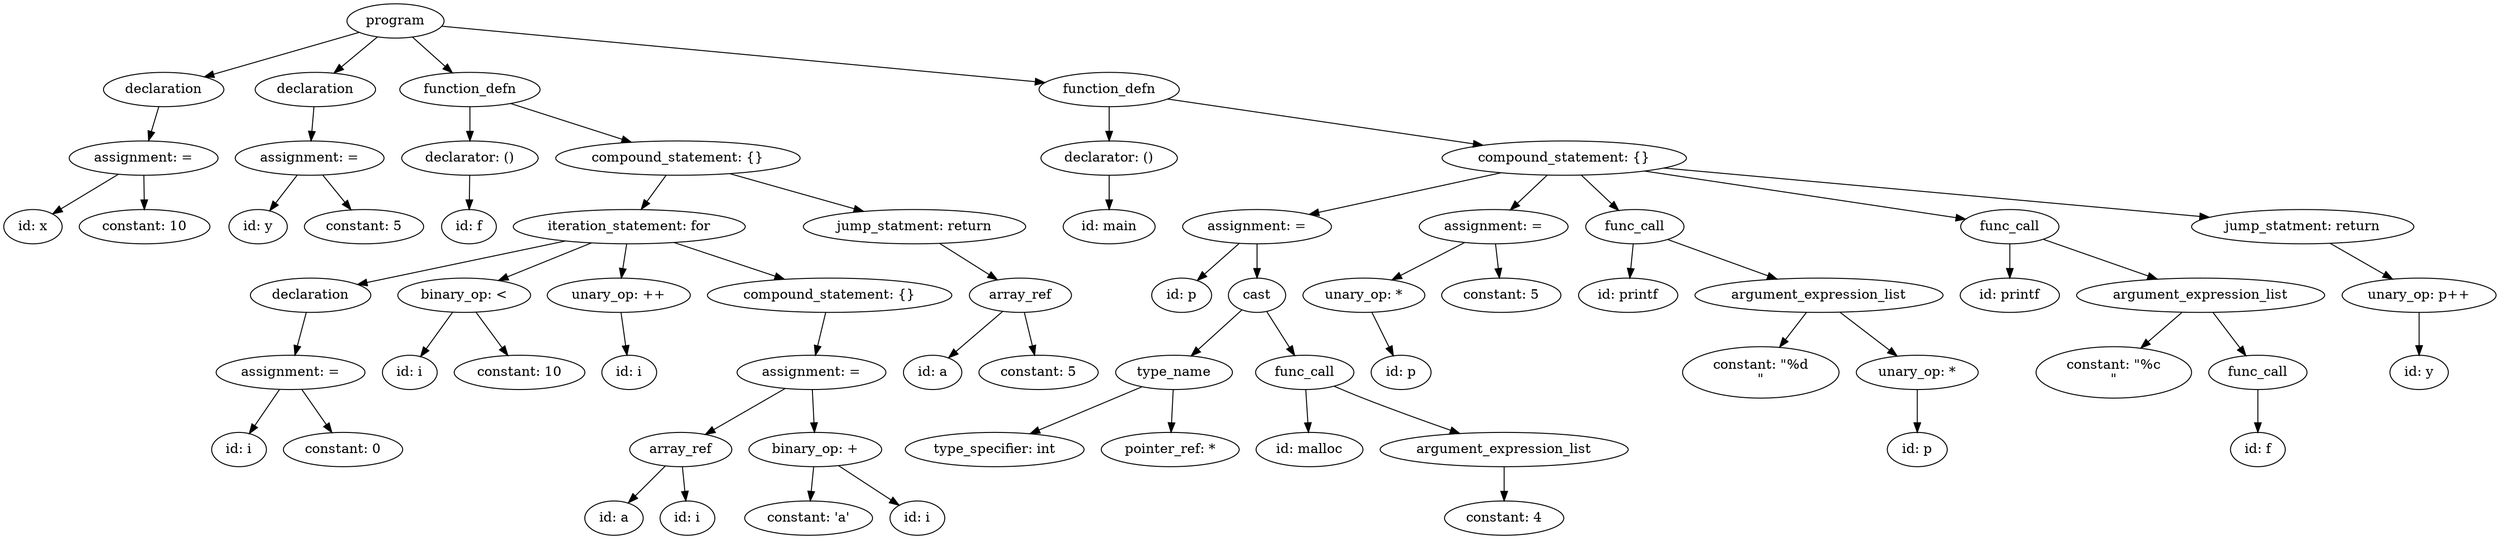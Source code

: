 strict digraph "" {
	graph [bb="0,0,2612.1,558"];
	node [label="\N"];
	163	[height=0.5,
		label=program,
		pos="410.55,540",
		width=1.4082];
	86	[height=0.5,
		label=declaration,
		pos="167.55,468",
		width=1.7512];
	163 -> 86	[pos="e,210.15,481.27 372.58,528.06 331.54,516.24 265.86,497.32 219.93,484.09"];
	96	[height=0.5,
		label=declaration,
		pos="326.55,468",
		width=1.7512];
	163 -> 96	[pos="e,346.12,485.31 391.49,523.12 380.37,513.85 366.16,502.01 353.86,491.76"];
	124	[height=0.5,
		label=function_defn,
		pos="488.55,468",
		width=2.0417];
	163 -> 124	[pos="e,470.1,485.55 428.25,523.12 438.4,514 451.33,502.4 462.61,492.28"];
	162	[height=0.5,
		label=function_defn,
		pos="1158.5,468",
		width=2.0417];
	163 -> 162	[pos="e,1091.1,475.31 459.05,534.46 585.56,522.62 926.42,490.72 1080.7,476.28"];
	85	[height=0.5,
		label="assignment: =",
		pos="146.55,396",
		width=2.1667];
	86 -> 85	[pos="e,151.73,414.28 162.46,450.05 160.13,442.26 157.29,432.82 154.67,424.08"];
	95	[height=0.5,
		label="assignment: =",
		pos="320.55,396",
		width=2.1667];
	96 -> 95	[pos="e,322.01,414.1 325.06,449.7 324.4,441.98 323.61,432.71 322.87,424.11"];
	99	[height=0.5,
		label="declarator: ()",
		pos="488.55,396",
		width=1.9861];
	124 -> 99	[pos="e,488.55,414.1 488.55,449.7 488.55,441.98 488.55,432.71 488.55,424.11"];
	123	[height=0.5,
		label="compound_statement: {}",
		pos="706.55,396",
		width=3.5566];
	124 -> 123	[pos="e,657.75,412.67 531.36,453.25 564.71,442.54 611.37,427.56 648.14,415.75"];
	127	[height=0.5,
		label="declarator: ()",
		pos="1158.5,396",
		width=1.9861];
	162 -> 127	[pos="e,1158.5,414.1 1158.5,449.7 1158.5,441.98 1158.5,432.71 1158.5,424.11"];
	161	[height=0.5,
		label="compound_statement: {}",
		pos="1635.5,396",
		width=3.5566];
	162 -> 161	[pos="e,1550.2,409.52 1219.9,457.99 1301.1,446.08 1445,424.97 1540.3,410.98"];
	83	[height=0.5,
		label="id: x",
		pos="30.547,324",
		width=0.84854];
	85 -> 83	[pos="e,51.256,337.5 119.93,378.94 102,368.12 78.336,353.84 59.861,342.69"];
	84	[height=0.5,
		label="constant: 10",
		pos="147.55,324",
		width=1.8957];
	85 -> 84	[pos="e,147.3,342.1 146.79,377.7 146.9,369.98 147.04,360.71 147.16,352.11"];
	93	[height=0.5,
		label="id: y",
		pos="266.55,324",
		width=0.84854];
	95 -> 93	[pos="e,278.76,340.83 307.48,378.05 300.72,369.29 292.35,358.45 284.95,348.86"];
	94	[height=0.5,
		label="constant: 5",
		pos="377.55,324",
		width=1.7361];
	95 -> 94	[pos="e,363.88,341.79 334.35,378.05 341.28,369.54 349.81,359.07 357.45,349.68"];
	98	[height=0.5,
		label="id: f",
		pos="487.55,324",
		width=0.79437];
	99 -> 98	[pos="e,487.79,342.1 488.3,377.7 488.19,369.98 488.06,360.71 487.93,352.11"];
	118	[height=0.5,
		label="iteration_statement: for",
		pos="655.55,324",
		width=3.3761];
	123 -> 118	[pos="e,668.13,342.28 694.2,378.05 688.15,369.75 680.74,359.58 674.04,350.38"];
	122	[height=0.5,
		label="jump_statment: return",
		pos="954.55,324",
		width=3.2361];
	123 -> 122	[pos="e,901.1,340.09 760.97,379.64 799.44,368.78 851.1,354.2 891.38,342.83"];
	126	[height=0.5,
		label="id: main",
		pos="1158.5,324",
		width=1.336];
	127 -> 126	[pos="e,1158.5,342.1 1158.5,377.7 1158.5,369.98 1158.5,360.71 1158.5,352.11"];
	141	[height=0.5,
		label="assignment: =",
		pos="1313.5,324",
		width=2.1667];
	161 -> 141	[pos="e,1368.3,336.9 1569.2,380.58 1513.3,368.43 1433.8,351.15 1378.4,339.09"];
	145	[height=0.5,
		label="assignment: =",
		pos="1561.5,324",
		width=2.1667];
	161 -> 145	[pos="e,1579,341.55 1617.6,378.05 1608.3,369.22 1596.7,358.27 1586.5,348.62"];
	151	[height=0.5,
		label=func_call,
		pos="1709.5,324",
		width=1.4306];
	161 -> 151	[pos="e,1692.6,341.07 1653.5,378.05 1662.9,369.09 1674.7,357.95 1685,348.2"];
	157	[height=0.5,
		label=func_call,
		pos="2102.5,324",
		width=1.4306];
	161 -> 157	[pos="e,2056.1,331.96 1719.6,382.4 1814,368.25 1964.7,345.66 2046.1,333.47"];
	160	[height=0.5,
		label="jump_statment: return",
		pos="2409.5,324",
		width=3.2361];
	161 -> 160	[pos="e,2311.7,333.85 1739.9,385.56 1886.8,372.28 2152.9,348.21 2301.6,334.76"];
	104	[height=0.5,
		label=declaration,
		pos="321.55,252",
		width=1.7512];
	118 -> 104	[pos="e,370.74,263.31 588.36,308.92 527.62,296.19 439.05,277.63 380.88,265.43"];
	107	[height=0.5,
		label="binary_op: <",
		pos="482.55,252",
		width=1.9318];
	118 -> 107	[pos="e,518.52,267.56 615.86,306.94 589.62,296.33 555.17,282.38 527.86,271.33"];
	109	[height=0.5,
		label="unary_op: ++",
		pos="644.55,252",
		width=2.0762];
	118 -> 109	[pos="e,647.24,270.1 652.83,305.7 651.62,297.98 650.16,288.71 648.81,280.11"];
	117	[height=0.5,
		label="compound_statement: {}",
		pos="865.55,252",
		width=3.5566];
	118 -> 117	[pos="e,818.1,268.82 702.41,307.38 733.77,296.93 775.23,283.11 808.5,272.02"];
	121	[height=0.5,
		label=array_ref,
		pos="1065.5,252",
		width=1.4861];
	122 -> 121	[pos="e,1041.3,268.27 980.85,306.41 996.32,296.65 1016,284.23 1032.5,273.82"];
	132	[height=0.5,
		label="id: p",
		pos="1234.5,252",
		width=0.86659];
	141 -> 132	[pos="e,1251,267.57 1294.8,306.41 1284,296.82 1270.3,284.65 1258.6,274.35"];
	140	[height=0.5,
		label=cast,
		pos="1313.5,252",
		width=0.83333];
	141 -> 140	[pos="e,1313.5,270.1 1313.5,305.7 1313.5,297.98 1313.5,288.71 1313.5,280.11"];
	143	[height=0.5,
		label="unary_op: *",
		pos="1425.5,252",
		width=1.7693];
	145 -> 143	[pos="e,1455,268.18 1531,307.29 1511.2,297.11 1485.3,283.76 1464.1,272.84"];
	144	[height=0.5,
		label="constant: 5",
		pos="1569.5,252",
		width=1.7361];
	145 -> 144	[pos="e,1567.6,270.1 1563.5,305.7 1564.4,297.98 1565.5,288.71 1566.4,280.11"];
	146	[height=0.5,
		label="id: printf",
		pos="1702.5,252",
		width=1.4444];
	151 -> 146	[pos="e,1704.3,270.1 1707.8,305.7 1707,297.98 1706.1,288.71 1705.3,280.11"];
	148	[height=0.5,
		label=argument_expression_list,
		pos="1902.5,252",
		width=3.6111];
	151 -> 148	[pos="e,1858.5,268.97 1744.1,310.49 1773.2,299.93 1815.3,284.63 1848.9,272.48"];
	152	[height=0.5,
		label="id: printf",
		pos="2102.5,252",
		width=1.4444];
	157 -> 152	[pos="e,2102.5,270.1 2102.5,305.7 2102.5,297.98 2102.5,288.71 2102.5,280.11"];
	154	[height=0.5,
		label=argument_expression_list,
		pos="2302.5,252",
		width=3.6111];
	157 -> 154	[pos="e,2257.1,268.92 2137.8,310.65 2168.2,300.03 2212.5,284.53 2247.5,272.28"];
	159	[height=0.5,
		label="unary_op: p++",
		pos="2531.5,252",
		width=2.2387];
	160 -> 159	[pos="e,2503.7,268.99 2438.5,306.41 2455.3,296.77 2476.6,284.53 2494.6,274.19"];
	103	[height=0.5,
		label="assignment: =",
		pos="300.55,171",
		width=2.1667];
	104 -> 103	[pos="e,305.1,189.11 316.99,233.86 314.29,223.71 310.82,210.63 307.76,199.12"];
	105	[height=0.5,
		label="id: i",
		pos="425.55,171",
		width=0.79437];
	107 -> 105	[pos="e,436.84,187.66 470.46,234.25 462.39,223.06 451.65,208.18 442.7,195.77"];
	106	[height=0.5,
		label="constant: 10",
		pos="540.55,171",
		width=1.8957];
	107 -> 106	[pos="e,528.26,188.73 494.85,234.25 502.77,223.46 513.21,209.24 522.11,197.11"];
	108	[height=0.5,
		label="id: i",
		pos="655.55,171",
		width=0.79437];
	109 -> 108	[pos="e,653.17,189.11 646.93,233.86 648.35,223.71 650.17,210.63 651.77,199.12"];
	116	[height=0.5,
		label="assignment: =",
		pos="846.55,171",
		width=2.1667];
	117 -> 116	[pos="e,850.66,189.11 861.42,233.86 858.98,223.71 855.84,210.63 853.07,199.12"];
	119	[height=0.5,
		label="id: a",
		pos="973.55,171",
		width=0.84854];
	121 -> 119	[pos="e,990.28,186.37 1046.9,235.01 1032.8,222.88 1013.3,206.1 997.89,192.9"];
	120	[height=0.5,
		label="constant: 5",
		pos="1084.5,171",
		width=1.7361];
	121 -> 120	[pos="e,1080.4,189.11 1069.7,233.86 1072.1,223.71 1075.3,210.63 1078,199.12"];
	135	[height=0.5,
		label=type_name,
		pos="1226.5,171",
		width=1.6971];
	140 -> 135	[pos="e,1244.5,188.31 1297.6,236.51 1284.9,225.01 1267,208.7 1252.3,195.36"];
	139	[height=0.5,
		label=func_call,
		pos="1363.5,171",
		width=1.4306];
	140 -> 139	[pos="e,1352.9,188.78 1323.7,235.01 1330.5,224.2 1339.7,209.7 1347.5,197.33"];
	142	[height=0.5,
		label="id: p",
		pos="1464.5,171",
		width=0.86659];
	143 -> 142	[pos="e,1456.4,188.57 1434,233.86 1439.2,223.26 1446.1,209.46 1451.9,197.58"];
	147	[height=0.75,
		label="constant: \"%d\n\"",
		pos="1841.5,171",
		width=2.2778];
	148 -> 147	[pos="e,1861.2,197.51 1889.3,233.86 1882.9,225.56 1875,215.3 1867.4,205.54"];
	150	[height=0.5,
		label="unary_op: *",
		pos="2005.5,171",
		width=1.7693];
	148 -> 150	[pos="e,1984.4,188.19 1924.4,234.25 1939.5,222.68 1959.7,207.15 1976.2,194.51"];
	153	[height=0.75,
		label="constant: \"%c\n\"",
		pos="2211.5,171",
		width=2.2639];
	154 -> 153	[pos="e,2239.9,196.6 2282.8,233.86 2272.5,224.92 2259.6,213.71 2247.6,203.3"];
	156	[height=0.5,
		label=func_call,
		pos="2362.5,171",
		width=1.4306];
	154 -> 156	[pos="e,2350,188.57 2315.6,233.86 2323.8,223.05 2334.5,208.91 2343.7,196.88"];
	158	[height=0.5,
		label="id: y",
		pos="2531.5,171",
		width=0.84854];
	159 -> 158	[pos="e,2531.5,189.11 2531.5,233.86 2531.5,223.71 2531.5,210.63 2531.5,199.12"];
	101	[height=0.5,
		label="id: i",
		pos="246.55,90",
		width=0.79437];
	103 -> 101	[pos="e,257.32,106.77 288.83,152.86 281.29,141.83 271.38,127.34 263.05,115.15"];
	102	[height=0.5,
		label="constant: 0",
		pos="355.55,90",
		width=1.7361];
	103 -> 102	[pos="e,343.83,107.84 312.48,152.86 319.96,142.12 329.72,128.1 338.06,116.12"];
	112	[height=0.5,
		label=array_ref,
		pos="709.55,90",
		width=1.4861];
	116 -> 112	[pos="e,735.38,105.89 818.82,154.01 797.29,141.59 767.3,124.3 744.18,110.97"];
	115	[height=0.5,
		label="binary_op: +",
		pos="850.55,90",
		width=1.9318];
	116 -> 115	[pos="e,849.68,108.11 847.42,152.86 847.93,142.71 848.59,129.63 849.17,118.12"];
	133	[height=0.5,
		label="type_specifier: int",
		pos="1038.5,90",
		width=2.5998];
	135 -> 133	[pos="e,1075.7,106.63 1192.9,155.88 1162.9,143.27 1118.7,124.69 1085.3,110.64"];
	134	[height=0.5,
		label="pointer_ref: *",
		pos="1222.5,90",
		width=2.004];
	135 -> 134	[pos="e,1223.4,108.11 1225.7,152.86 1225.2,142.71 1224.5,129.63 1223.9,118.12"];
	136	[height=0.5,
		label="id: malloc",
		pos="1368.5,90",
		width=1.5556];
	139 -> 136	[pos="e,1367.5,108.11 1364.6,152.86 1365.3,142.71 1366.1,129.63 1366.8,118.12"];
	138	[height=0.5,
		label=argument_expression_list,
		pos="1572.5,90",
		width=3.6111];
	139 -> 138	[pos="e,1526,106.89 1394.4,156.42 1404,152.31 1414.7,147.86 1424.5,144 1454.7,132.2 1488.6,119.97 1516.4,110.23"];
	149	[height=0.5,
		label="id: p",
		pos="2005.5,90",
		width=0.86659];
	150 -> 149	[pos="e,2005.5,108.11 2005.5,152.86 2005.5,142.71 2005.5,129.63 2005.5,118.12"];
	155	[height=0.5,
		label="id: f",
		pos="2362.5,90",
		width=0.79437];
	156 -> 155	[pos="e,2362.5,108.11 2362.5,152.86 2362.5,142.71 2362.5,129.63 2362.5,118.12"];
	110	[height=0.5,
		label="id: a",
		pos="639.55,18",
		width=0.84854];
	112 -> 110	[pos="e,654.74,34.189 693.31,72.765 683.95,63.405 672.05,51.503 661.82,41.278"];
	111	[height=0.5,
		label="id: i",
		pos="716.55,18",
		width=0.79437];
	112 -> 111	[pos="e,714.84,36.104 711.28,71.697 712.05,63.983 712.98,54.712 713.84,46.112"];
	113	[height=0.5,
		label="constant: 'a'",
		pos="843.55,18",
		width=1.8611];
	115 -> 113	[pos="e,845.26,36.104 848.82,71.697 848.05,63.983 847.12,54.712 846.26,46.112"];
	114	[height=0.5,
		label="id: i",
		pos="957.55,18",
		width=0.79437];
	115 -> 114	[pos="e,938.35,31.56 874.83,73.116 891.21,62.399 912.86,48.232 929.91,37.082"];
	137	[height=0.5,
		label="constant: 4",
		pos="1572.5,18",
		width=1.7361];
	138 -> 137	[pos="e,1572.5,36.104 1572.5,71.697 1572.5,63.983 1572.5,54.712 1572.5,46.112"];
}
